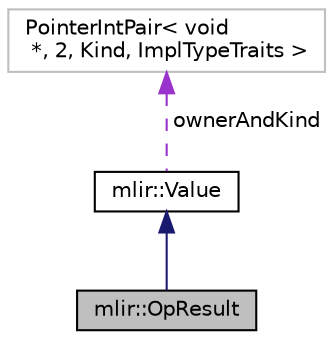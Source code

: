 digraph "mlir::OpResult"
{
  bgcolor="transparent";
  edge [fontname="Helvetica",fontsize="10",labelfontname="Helvetica",labelfontsize="10"];
  node [fontname="Helvetica",fontsize="10",shape=record];
  Node2 [label="mlir::OpResult",height=0.2,width=0.4,color="black", fillcolor="grey75", style="filled", fontcolor="black"];
  Node3 -> Node2 [dir="back",color="midnightblue",fontsize="10",style="solid",fontname="Helvetica"];
  Node3 [label="mlir::Value",height=0.2,width=0.4,color="black",URL="$classmlir_1_1Value.html",tooltip="This class represents an instance of an SSA value in the MLIR system, representing a computable value..."];
  Node4 -> Node3 [dir="back",color="darkorchid3",fontsize="10",style="dashed",label=" ownerAndKind" ,fontname="Helvetica"];
  Node4 [label="PointerIntPair\< void\l *, 2, Kind, ImplTypeTraits \>",height=0.2,width=0.4,color="grey75"];
}
